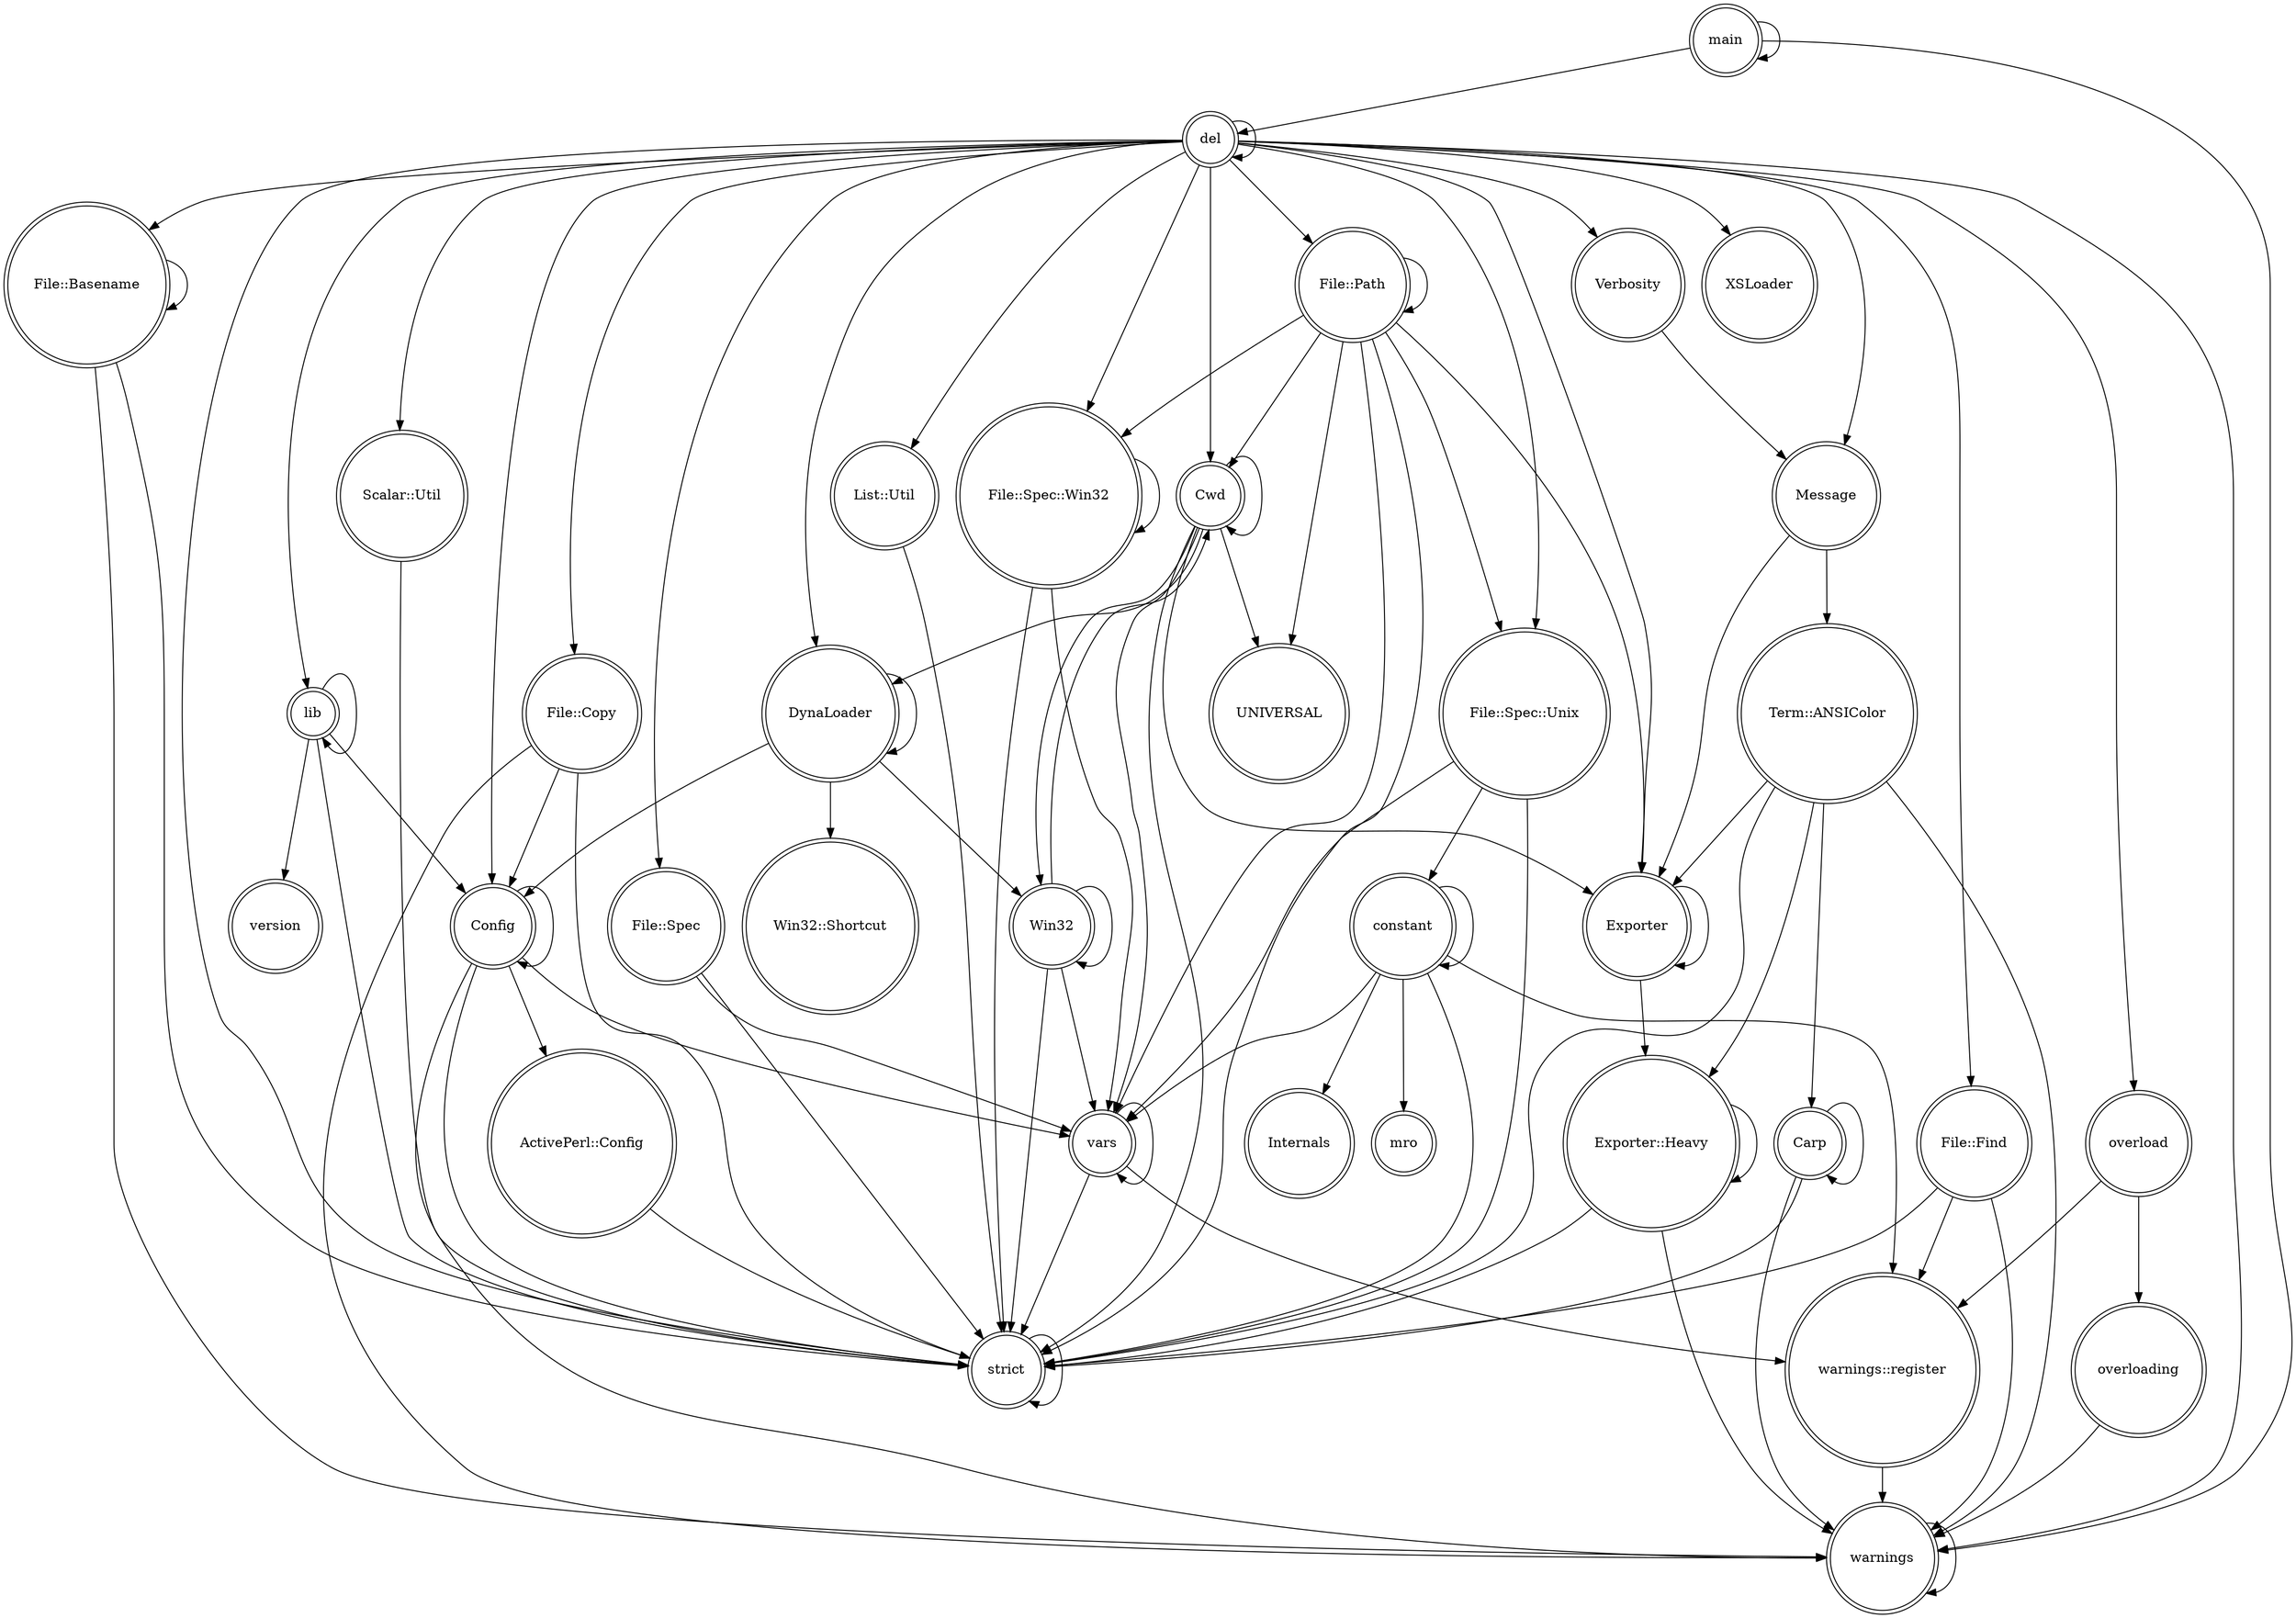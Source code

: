 digraph {
graph [overlap=false]
node [shape=doublecircle];
"File::Basename" -> "strict";
"lib" -> "lib";
"Cwd" -> "Exporter";
"Carp" -> "strict";
"File::Find" -> "strict";
"overload" -> "warnings::register";
"del" -> "strict";
"del" -> "File::Basename";
"del" -> "File::Copy";
"Win32" -> "Win32";
"Cwd" -> "DynaLoader";
"Exporter::Heavy" -> "strict";
"warnings::register" -> "warnings";
"Config" -> "vars";
"overloading" -> "warnings";
"warnings" -> "warnings";
"Exporter" -> "Exporter";
"File::Path" -> "File::Path";
"File::Path" -> "UNIVERSAL";
"del" -> "Cwd";
"del" -> "Message";
"del" -> "Config";
"del" -> "File::Path";
"File::Path" -> "File::Spec::Unix";
"File::Spec" -> "strict";
"Term::ANSIColor" -> "warnings";
"constant" -> "Internals";
"Term::ANSIColor" -> "Carp";
"Scalar::Util" -> "strict";
"del" -> "overload";
"File::Basename" -> "File::Basename";
"del" -> "File::Spec";
"lib" -> "Config";
"File::Path" -> "vars";
"constant" -> "warnings::register";
"lib" -> "version";
"constant" -> "mro";
"del" -> "DynaLoader";
"strict" -> "strict";
"Config" -> "strict";
"Message" -> "Term::ANSIColor";
"Message" -> "Exporter";
"DynaLoader" -> "Win32";
"File::Copy" -> "strict";
"Cwd" -> "strict";
"del" -> "Verbosity";
"Win32" -> "vars";
"File::Spec::Unix" -> "constant";
"del" -> "lib";
"del" -> "File::Find";
"Exporter::Heavy" -> "Exporter::Heavy";
"Term::ANSIColor" -> "strict";
"File::Spec" -> "vars";
"Cwd" -> "vars";
"File::Basename" -> "warnings";
"del" -> "Scalar::Util";
"Cwd" -> "Win32";
"lib" -> "strict";
"File::Path" -> "Exporter";
"Verbosity" -> "Message";
"Carp" -> "warnings";
"vars" -> "warnings::register";
"File::Path" -> "strict";
"del" -> "File::Spec::Unix";
"overload" -> "overloading";
"File::Spec::Unix" -> "vars";
"File::Path" -> "Cwd";
"DynaLoader" -> "DynaLoader";
"del" -> "List::Util";
"main" -> "main";
"Config" -> "ActivePerl::Config";
"File::Path" -> "File::Spec::Win32";
"del" -> "File::Spec::Win32";
"DynaLoader" -> "Config";
"Win32" -> "strict";
"del" -> "Exporter";
"vars" -> "vars";
"Config" -> "warnings";
"List::Util" -> "strict";
"File::Copy" -> "warnings";
"ActivePerl::Config" -> "strict";
"File::Spec::Win32" -> "File::Spec::Win32";
"File::Spec::Unix" -> "strict";
"main" -> "del";
"DynaLoader" -> "Win32::Shortcut";
"File::Find" -> "warnings";
"Term::ANSIColor" -> "Exporter";
"Config" -> "Config";
"del" -> "del";
"File::Spec::Win32" -> "strict";
"del" -> "warnings";
"constant" -> "constant";
"constant" -> "vars";
"Cwd" -> "Cwd";
"File::Copy" -> "Config";
"Cwd" -> "UNIVERSAL";
"Carp" -> "Carp";
"Term::ANSIColor" -> "Exporter::Heavy";
"del" -> "XSLoader";
"constant" -> "strict";
"main" -> "warnings";
"File::Find" -> "warnings::register";
"Win32" -> "Cwd";
"vars" -> "strict";
"Exporter::Heavy" -> "warnings";
"Exporter" -> "Exporter::Heavy";
"File::Spec::Win32" -> "vars";
}
